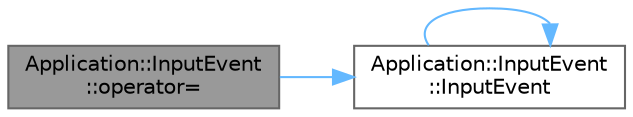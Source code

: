 digraph "Application::InputEvent::operator="
{
 // LATEX_PDF_SIZE
  bgcolor="transparent";
  edge [fontname=Helvetica,fontsize=10,labelfontname=Helvetica,labelfontsize=10];
  node [fontname=Helvetica,fontsize=10,shape=box,height=0.2,width=0.4];
  rankdir="LR";
  Node1 [id="Node000001",label="Application::InputEvent\l::operator=",height=0.2,width=0.4,color="gray40", fillcolor="grey60", style="filled", fontcolor="black",tooltip=" "];
  Node1 -> Node2 [id="edge1_Node000001_Node000002",color="steelblue1",style="solid",tooltip=" "];
  Node2 [id="Node000002",label="Application::InputEvent\l::InputEvent",height=0.2,width=0.4,color="grey40", fillcolor="white", style="filled",URL="$class_application_1_1_input_event.html#abca9117cf3c2aa8481f9e34c98f3dbd0",tooltip=" "];
  Node2 -> Node2 [id="edge2_Node000002_Node000002",color="steelblue1",style="solid",tooltip=" "];
}
